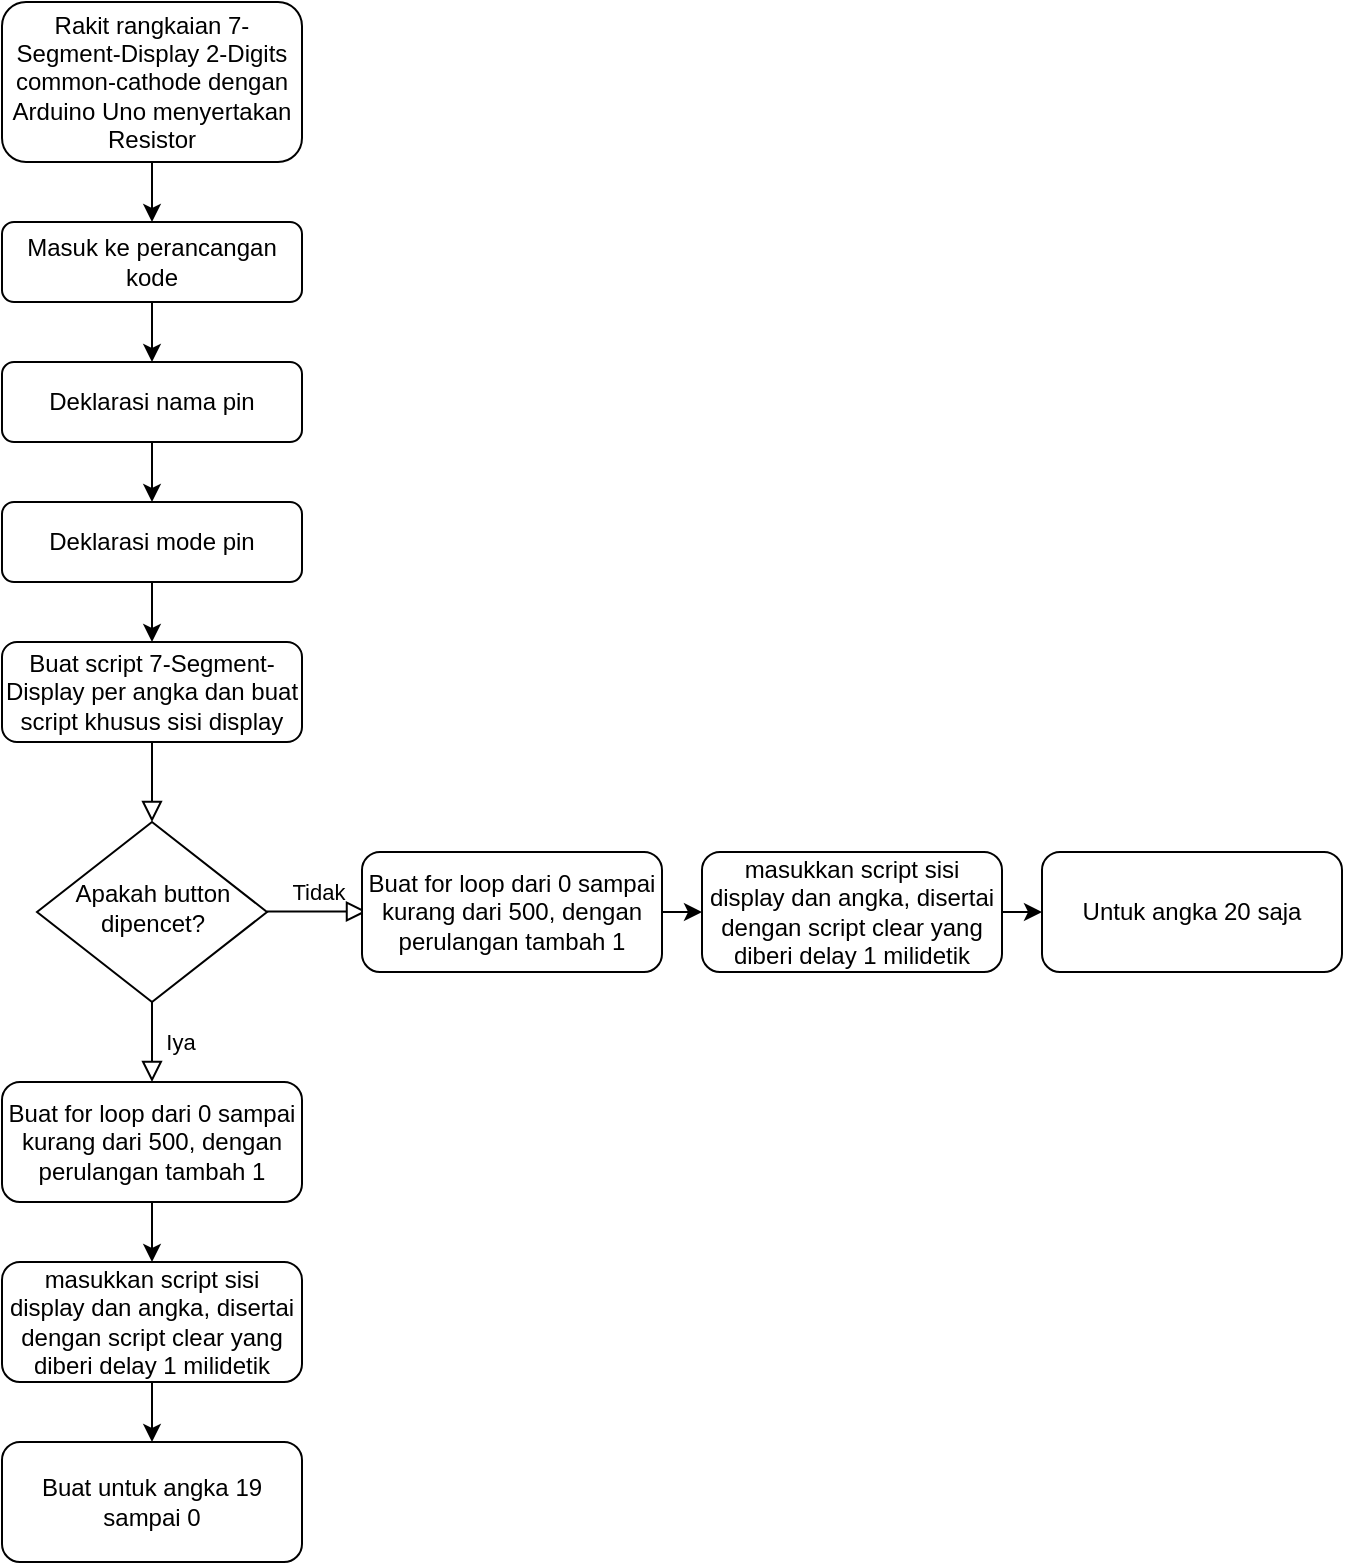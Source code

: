 <mxfile version="24.7.17">
  <diagram id="C5RBs43oDa-KdzZeNtuy" name="Page-1">
    <mxGraphModel dx="1050" dy="691" grid="1" gridSize="10" guides="1" tooltips="1" connect="1" arrows="1" fold="1" page="1" pageScale="1" pageWidth="827" pageHeight="1169" math="0" shadow="0">
      <root>
        <mxCell id="WIyWlLk6GJQsqaUBKTNV-0" />
        <mxCell id="WIyWlLk6GJQsqaUBKTNV-1" parent="WIyWlLk6GJQsqaUBKTNV-0" />
        <mxCell id="WIyWlLk6GJQsqaUBKTNV-3" value="Deklarasi nama pin" style="rounded=1;whiteSpace=wrap;html=1;fontSize=12;glass=0;strokeWidth=1;shadow=0;" parent="WIyWlLk6GJQsqaUBKTNV-1" vertex="1">
          <mxGeometry x="120" y="210" width="150" height="40" as="geometry" />
        </mxCell>
        <mxCell id="WIyWlLk6GJQsqaUBKTNV-7" value="Deklarasi mode pin" style="rounded=1;whiteSpace=wrap;html=1;fontSize=12;glass=0;strokeWidth=1;shadow=0;" parent="WIyWlLk6GJQsqaUBKTNV-1" vertex="1">
          <mxGeometry x="120" y="280" width="150" height="40" as="geometry" />
        </mxCell>
        <mxCell id="GXd1ppuJPTCR8dOLEPm7-0" value="" style="endArrow=classic;html=1;rounded=0;exitX=0.5;exitY=1;exitDx=0;exitDy=0;entryX=0.5;entryY=0;entryDx=0;entryDy=0;" edge="1" parent="WIyWlLk6GJQsqaUBKTNV-1" source="WIyWlLk6GJQsqaUBKTNV-3" target="WIyWlLk6GJQsqaUBKTNV-7">
          <mxGeometry width="50" height="50" relative="1" as="geometry">
            <mxPoint x="170" y="380" as="sourcePoint" />
            <mxPoint x="220" y="330" as="targetPoint" />
          </mxGeometry>
        </mxCell>
        <mxCell id="GXd1ppuJPTCR8dOLEPm7-1" value="Buat script 7-Segment-Display per angka dan buat script khusus sisi display" style="rounded=1;whiteSpace=wrap;html=1;fontSize=12;glass=0;strokeWidth=1;shadow=0;" vertex="1" parent="WIyWlLk6GJQsqaUBKTNV-1">
          <mxGeometry x="120" y="350" width="150" height="50" as="geometry" />
        </mxCell>
        <mxCell id="GXd1ppuJPTCR8dOLEPm7-2" value="Buat for loop dari 0 sampai kurang dari 500, dengan perulangan tambah 1" style="rounded=1;whiteSpace=wrap;html=1;fontSize=12;glass=0;strokeWidth=1;shadow=0;" vertex="1" parent="WIyWlLk6GJQsqaUBKTNV-1">
          <mxGeometry x="120" y="570" width="150" height="60" as="geometry" />
        </mxCell>
        <mxCell id="GXd1ppuJPTCR8dOLEPm7-4" value="" style="endArrow=classic;html=1;rounded=0;exitX=0.5;exitY=1;exitDx=0;exitDy=0;entryX=0.5;entryY=0;entryDx=0;entryDy=0;" edge="1" parent="WIyWlLk6GJQsqaUBKTNV-1" source="WIyWlLk6GJQsqaUBKTNV-7" target="GXd1ppuJPTCR8dOLEPm7-1">
          <mxGeometry width="50" height="50" relative="1" as="geometry">
            <mxPoint x="170" y="380" as="sourcePoint" />
            <mxPoint x="220" y="330" as="targetPoint" />
          </mxGeometry>
        </mxCell>
        <mxCell id="GXd1ppuJPTCR8dOLEPm7-5" value="Rakit rangkaian 7-Segment-Display 2-Digits common-cathode dengan Arduino Uno menyertakan Resistor" style="rounded=1;whiteSpace=wrap;html=1;fontSize=12;glass=0;strokeWidth=1;shadow=0;" vertex="1" parent="WIyWlLk6GJQsqaUBKTNV-1">
          <mxGeometry x="120" y="30" width="150" height="80" as="geometry" />
        </mxCell>
        <mxCell id="GXd1ppuJPTCR8dOLEPm7-6" value="Masuk ke perancangan kode" style="rounded=1;whiteSpace=wrap;html=1;fontSize=12;glass=0;strokeWidth=1;shadow=0;" vertex="1" parent="WIyWlLk6GJQsqaUBKTNV-1">
          <mxGeometry x="120" y="140" width="150" height="40" as="geometry" />
        </mxCell>
        <mxCell id="GXd1ppuJPTCR8dOLEPm7-7" value="" style="endArrow=classic;html=1;rounded=0;exitX=0.5;exitY=1;exitDx=0;exitDy=0;entryX=0.5;entryY=0;entryDx=0;entryDy=0;" edge="1" parent="WIyWlLk6GJQsqaUBKTNV-1" source="GXd1ppuJPTCR8dOLEPm7-5" target="GXd1ppuJPTCR8dOLEPm7-6">
          <mxGeometry width="50" height="50" relative="1" as="geometry">
            <mxPoint x="170" y="240" as="sourcePoint" />
            <mxPoint x="220" y="190" as="targetPoint" />
          </mxGeometry>
        </mxCell>
        <mxCell id="GXd1ppuJPTCR8dOLEPm7-8" value="" style="endArrow=classic;html=1;rounded=0;entryX=0.5;entryY=0;entryDx=0;entryDy=0;exitX=0.5;exitY=1;exitDx=0;exitDy=0;" edge="1" parent="WIyWlLk6GJQsqaUBKTNV-1" source="GXd1ppuJPTCR8dOLEPm7-6" target="WIyWlLk6GJQsqaUBKTNV-3">
          <mxGeometry width="50" height="50" relative="1" as="geometry">
            <mxPoint x="195" y="190" as="sourcePoint" />
            <mxPoint x="205" y="160" as="targetPoint" />
            <Array as="points" />
          </mxGeometry>
        </mxCell>
        <mxCell id="GXd1ppuJPTCR8dOLEPm7-9" value="masukkan script sisi display dan angka, disertai dengan script clear yang diberi delay 1 milidetik" style="rounded=1;whiteSpace=wrap;html=1;fontSize=12;glass=0;strokeWidth=1;shadow=0;" vertex="1" parent="WIyWlLk6GJQsqaUBKTNV-1">
          <mxGeometry x="120" y="660" width="150" height="60" as="geometry" />
        </mxCell>
        <mxCell id="GXd1ppuJPTCR8dOLEPm7-10" value="Buat untuk angka 19 sampai 0" style="rounded=1;whiteSpace=wrap;html=1;fontSize=12;glass=0;strokeWidth=1;shadow=0;" vertex="1" parent="WIyWlLk6GJQsqaUBKTNV-1">
          <mxGeometry x="120" y="750" width="150" height="60" as="geometry" />
        </mxCell>
        <mxCell id="GXd1ppuJPTCR8dOLEPm7-11" value="" style="endArrow=classic;html=1;rounded=0;exitX=0.5;exitY=1;exitDx=0;exitDy=0;entryX=0.5;entryY=0;entryDx=0;entryDy=0;" edge="1" parent="WIyWlLk6GJQsqaUBKTNV-1" source="GXd1ppuJPTCR8dOLEPm7-9" target="GXd1ppuJPTCR8dOLEPm7-10">
          <mxGeometry width="50" height="50" relative="1" as="geometry">
            <mxPoint x="170" y="830" as="sourcePoint" />
            <mxPoint x="220" y="780" as="targetPoint" />
          </mxGeometry>
        </mxCell>
        <mxCell id="GXd1ppuJPTCR8dOLEPm7-12" value="" style="endArrow=classic;html=1;rounded=0;exitX=0.5;exitY=1;exitDx=0;exitDy=0;entryX=0.5;entryY=0;entryDx=0;entryDy=0;" edge="1" parent="WIyWlLk6GJQsqaUBKTNV-1" target="GXd1ppuJPTCR8dOLEPm7-9">
          <mxGeometry width="50" height="50" relative="1" as="geometry">
            <mxPoint x="195" y="630" as="sourcePoint" />
            <mxPoint x="220" y="640" as="targetPoint" />
          </mxGeometry>
        </mxCell>
        <mxCell id="GXd1ppuJPTCR8dOLEPm7-13" value="Tidak" style="edgeStyle=orthogonalEdgeStyle;rounded=0;html=1;jettySize=auto;orthogonalLoop=1;fontSize=11;endArrow=block;endFill=0;endSize=8;strokeWidth=1;shadow=0;labelBackgroundColor=none;" edge="1" parent="WIyWlLk6GJQsqaUBKTNV-1">
          <mxGeometry y="10" relative="1" as="geometry">
            <mxPoint as="offset" />
            <mxPoint x="252.5" y="484.75" as="sourcePoint" />
            <mxPoint x="302.5" y="484.75" as="targetPoint" />
          </mxGeometry>
        </mxCell>
        <mxCell id="GXd1ppuJPTCR8dOLEPm7-14" value="Apakah button dipencet?" style="rhombus;whiteSpace=wrap;html=1;shadow=0;fontFamily=Helvetica;fontSize=12;align=center;strokeWidth=1;spacing=6;spacingTop=-4;" vertex="1" parent="WIyWlLk6GJQsqaUBKTNV-1">
          <mxGeometry x="137.5" y="440" width="115" height="90" as="geometry" />
        </mxCell>
        <mxCell id="GXd1ppuJPTCR8dOLEPm7-15" value="" style="edgeStyle=orthogonalEdgeStyle;rounded=0;html=1;jettySize=auto;orthogonalLoop=1;fontSize=11;endArrow=block;endFill=0;endSize=8;strokeWidth=1;shadow=0;labelBackgroundColor=none;exitX=0.5;exitY=1;exitDx=0;exitDy=0;" edge="1" parent="WIyWlLk6GJQsqaUBKTNV-1" source="GXd1ppuJPTCR8dOLEPm7-1" target="GXd1ppuJPTCR8dOLEPm7-14">
          <mxGeometry y="10" relative="1" as="geometry">
            <mxPoint as="offset" />
            <mxPoint x="180" y="430" as="sourcePoint" />
            <mxPoint x="195" y="430" as="targetPoint" />
            <Array as="points" />
          </mxGeometry>
        </mxCell>
        <mxCell id="GXd1ppuJPTCR8dOLEPm7-16" value="Iya" style="edgeStyle=orthogonalEdgeStyle;rounded=0;html=1;jettySize=auto;orthogonalLoop=1;fontSize=11;endArrow=block;endFill=0;endSize=8;strokeWidth=1;shadow=0;labelBackgroundColor=none;exitX=0.5;exitY=1;exitDx=0;exitDy=0;" edge="1" parent="WIyWlLk6GJQsqaUBKTNV-1" source="GXd1ppuJPTCR8dOLEPm7-14">
          <mxGeometry x="0.012" y="14" relative="1" as="geometry">
            <mxPoint as="offset" />
            <mxPoint x="200" y="550" as="sourcePoint" />
            <mxPoint x="195" y="570" as="targetPoint" />
          </mxGeometry>
        </mxCell>
        <mxCell id="GXd1ppuJPTCR8dOLEPm7-17" value="Buat for loop dari 0 sampai kurang dari 500, dengan perulangan tambah 1" style="rounded=1;whiteSpace=wrap;html=1;fontSize=12;glass=0;strokeWidth=1;shadow=0;" vertex="1" parent="WIyWlLk6GJQsqaUBKTNV-1">
          <mxGeometry x="300" y="455" width="150" height="60" as="geometry" />
        </mxCell>
        <mxCell id="GXd1ppuJPTCR8dOLEPm7-18" value="masukkan script sisi display dan angka, disertai dengan script clear yang diberi delay 1 milidetik" style="rounded=1;whiteSpace=wrap;html=1;fontSize=12;glass=0;strokeWidth=1;shadow=0;" vertex="1" parent="WIyWlLk6GJQsqaUBKTNV-1">
          <mxGeometry x="470" y="455" width="150" height="60" as="geometry" />
        </mxCell>
        <mxCell id="GXd1ppuJPTCR8dOLEPm7-19" value="Untuk angka 20 saja" style="rounded=1;whiteSpace=wrap;html=1;fontSize=12;glass=0;strokeWidth=1;shadow=0;" vertex="1" parent="WIyWlLk6GJQsqaUBKTNV-1">
          <mxGeometry x="640" y="455" width="150" height="60" as="geometry" />
        </mxCell>
        <mxCell id="GXd1ppuJPTCR8dOLEPm7-22" value="" style="endArrow=classic;html=1;rounded=0;entryX=0;entryY=0.5;entryDx=0;entryDy=0;exitX=1;exitY=0.5;exitDx=0;exitDy=0;" edge="1" parent="WIyWlLk6GJQsqaUBKTNV-1" source="GXd1ppuJPTCR8dOLEPm7-17" target="GXd1ppuJPTCR8dOLEPm7-18">
          <mxGeometry width="50" height="50" relative="1" as="geometry">
            <mxPoint x="410" y="530" as="sourcePoint" />
            <mxPoint x="460" y="480" as="targetPoint" />
          </mxGeometry>
        </mxCell>
        <mxCell id="GXd1ppuJPTCR8dOLEPm7-23" value="" style="endArrow=classic;html=1;rounded=0;entryX=0;entryY=0.5;entryDx=0;entryDy=0;exitX=1;exitY=0.5;exitDx=0;exitDy=0;" edge="1" parent="WIyWlLk6GJQsqaUBKTNV-1" source="GXd1ppuJPTCR8dOLEPm7-18" target="GXd1ppuJPTCR8dOLEPm7-19">
          <mxGeometry width="50" height="50" relative="1" as="geometry">
            <mxPoint x="510" y="530" as="sourcePoint" />
            <mxPoint x="560" y="480" as="targetPoint" />
          </mxGeometry>
        </mxCell>
      </root>
    </mxGraphModel>
  </diagram>
</mxfile>

